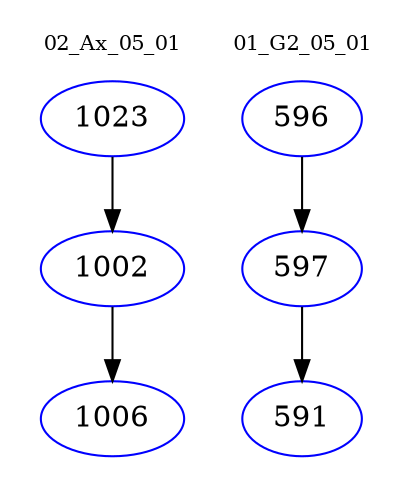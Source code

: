 digraph{
subgraph cluster_0 {
color = white
label = "02_Ax_05_01";
fontsize=10;
T0_1023 [label="1023", color="blue"]
T0_1023 -> T0_1002 [color="black"]
T0_1002 [label="1002", color="blue"]
T0_1002 -> T0_1006 [color="black"]
T0_1006 [label="1006", color="blue"]
}
subgraph cluster_1 {
color = white
label = "01_G2_05_01";
fontsize=10;
T1_596 [label="596", color="blue"]
T1_596 -> T1_597 [color="black"]
T1_597 [label="597", color="blue"]
T1_597 -> T1_591 [color="black"]
T1_591 [label="591", color="blue"]
}
}
